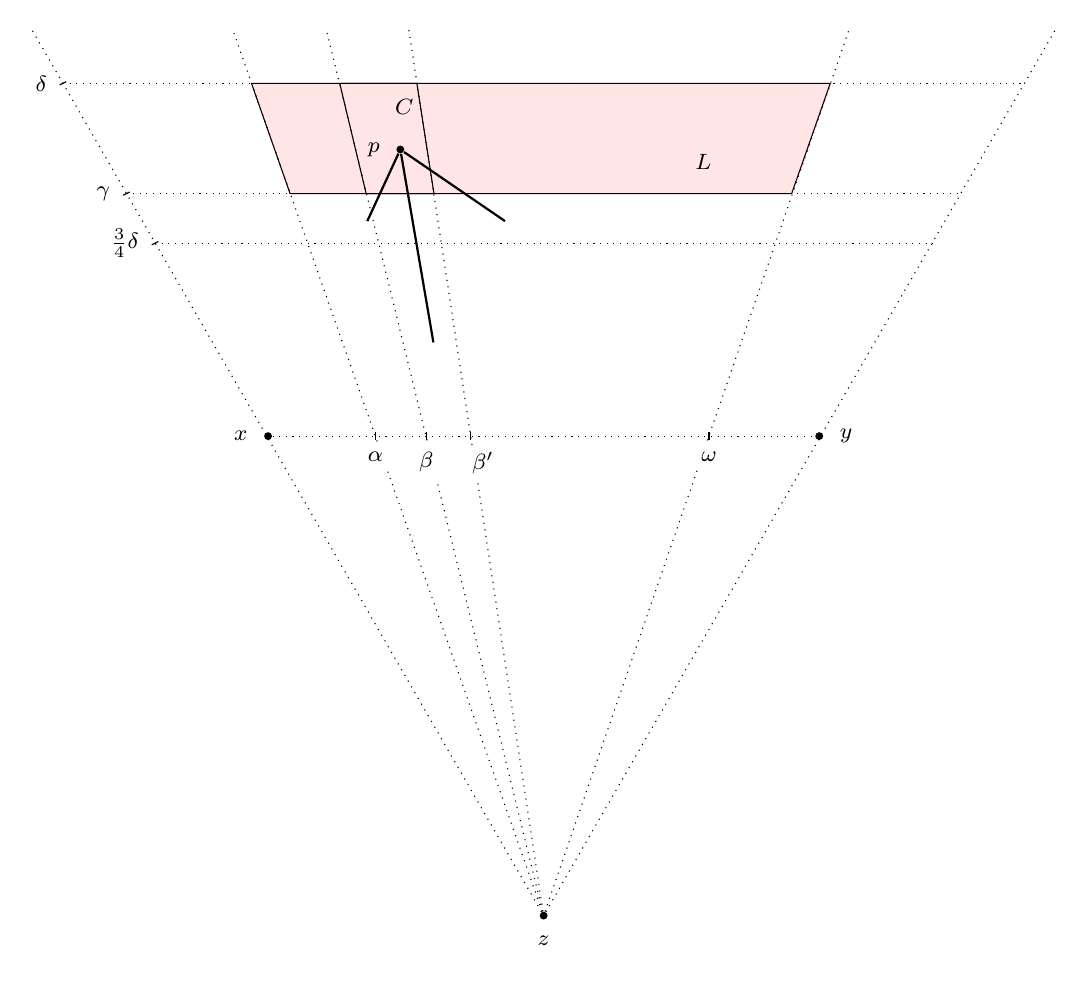 \begin{tikzpicture}[scale = 7, node distance=0.1cm,>=latex, dot/.style={circle,inner sep=1pt,fill,label={#1}, name=#1},
dot2/.style={circle,inner sep=1pt,draw,fill=white,label={#1}, name=#1}]
\begin{footnotesize}
\node [dot=](x) at (0,0) {};
\node [left = of x] {$x$};
\node [dot=](y) at (1,0) {};
\node [right = of y] {$y$};
\node [dot=](z) at (0.5,-0.87) {};
\node [below = of z] {$z$};

% triangle xyz
\draw [thin,dotted] (x) -- (y);

% band L
\draw[] (-0.03,0.64) -- (1.02,0.64) -- (0.95,0.44) -- (0.04,0.44) -- (-0.03,0.64) -- cycle;

\fill[red, opacity=0.1] (-0.03,0.64) -- (1.02,0.64) -- (0.95,0.44) -- (0.04,0.44) -- (-0.03,0.64) -- cycle;

\node [dot=](p) at (0.24,0.52) {};
\node [left = of p] {$p$};
\coordinate (px) at (0.18,0.39) {};
\coordinate (py) at (0.43,0.39) {};
\coordinate (pz) at (0.3,0.17) {};

\coordinate (xp) at (0.06,0.13) {};
\coordinate (yp) at (0.81,0.13) {};
\coordinate (zp) at (0.43,-0.52) {};

\draw [thick] (p) -- (px);
\draw [thick] (p) -- (py);
\draw [thick] (p) -- (pz);

%\draw [thick] (x) -- (xp);
%\draw [thick] (y) -- (yp);
%\draw [thick] (z) -- (zp);

%%%%%%%%%%%%%%%%%%%%%%%%%%%%%%%%%%%%%%%%%%%%%%5
%% horizontal ticks, dashed lines
\draw [thin] (-0.199,0.353) -- (-0.211,0.347);
\draw [thin] (-0.251,0.443) -- (-0.263,0.437);
\draw [thin] (-0.366,0.643) -- (-0.378,0.637);
\coordinate (delta) at (-0.372,0.64);
\node [left = of delta] {$\delta$};
\coordinate (gamma) at (-0.257,0.44) {};
\node [left = of gamma] {$\gamma$};
\coordinate (gammakaca) at (-0.205,0.35) {};
\node [left = of gammakaca] {$\frac{3}{4}\delta$};

\coordinate (delta1) at (1.372,0.64) {};
\coordinate (gamma1) at (1.257,0.44) {};
\coordinate (gammakaca1) at (1.205,0.35) {};
\draw [thin,dotted] (delta) -- (delta1);
\draw [thin,dotted] (gamma) -- (gamma1);
\draw [thin,dotted] (gammakaca) -- (gammakaca1);

%%%%%%%%%%%%%%%%%%%%%%%%%%%%%%%%%%%%%%%%%%%%%%%%%%
%% vertical ticks
\draw [thin] (0.195,0.007) -- (0.195,-0.007); % alpha
\draw [thin] (0.8,0.007) -- (0.8,-0.007); % beta
\draw [thin] (0.287, 0.007) -- (0.287, -0.007); % alphai
\draw [thin] (0.367, 0.007) -- (0.367, -0.007); % alphaii

\coordinate (alpha) at ({0.2-0.005},0) {};
\coordinate (beta) at (0.8,0) {};
\coordinate (alphai) at ({0.29 - 0.003},0) {};
%\coordinate (alphaii) at ({0.37 - 0.003},0) {};
\coordinate (alphaii) at ({0.39},0) {};

\coordinate (z1) at (-0.43,0.74) {};
\coordinate (z2) at (-0.065,0.74) {};
\coordinate (z3) at ({0.11 - 0.005},0.74) {};
\coordinate (z4) at ({0.25 + 0.005},0.74) {};
\coordinate (z5) at ({1.05 + 0.005},0.74) {};
\coordinate (z6) at (1.43,0.74) {};
% narisemo zarke
\draw [thin,dotted] (z) -- (z1);
\draw [thin,dotted] (z) -- (z2);
\draw [thin,dotted] (z) -- (z3);
\draw [thin,dotted] (z) -- (z4);
\draw [thin,dotted] (z) -- (z5);
\draw [thin,dotted] (z) -- (z6);


\node [below = of alpha,fill=white] {$\alpha$};
\node [below = of beta,fill=white] {$\omega$};
\node [below = of alphaii,fill=white] {$\beta'$};
\node [below = of alphai,fill=white] {$\beta$};

%\node [dot2=](ue) at (0.2,0.35) {};
%\coordinate (uee) at (0.19, 0.35) {};
%\node [below = of uee,fill=white] {$\undersym{e}$};
%\coordinate (uff) at (0.33,0.35) {};
%\node [dot2=](uf) at (0.315,0.35) {};
%\node [below = of uff,fill=white] {$\undersym{f}$};
%
\coordinate (e) at (0.178,0.44) {};
\coordinate (f) at (0.301,0.44) {};
%\coordinate (ee) at (0.18,0.413) {};
%\coordinate (ff) at (0.29, 0.413) {};
%\node [left = of ee] {$e$};
%\node [right = of ff] {$f$};
%
\coordinate (g) at (0.27,0.64) {};
%\node [above = of g,fill=white] {$g$};
\coordinate (h) at (0.13,0.64) {};
%\node [above = of h,fill=white] {$h$};

\draw (e) -- (f) -- (g) -- (h) -- (e) -- cycle;
\coordinate (pasL) at (0.79, 0.54) {};
\node [below = of pasL] {$L$};


\coordinate (pasL) at (0.247, 0.64) {};
\node [below = of pasL] {$C$};

\end{footnotesize}
\end{tikzpicture}
